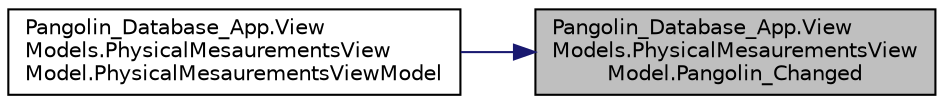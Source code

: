 digraph "Pangolin_Database_App.ViewModels.PhysicalMesaurementsViewModel.Pangolin_Changed"
{
 // LATEX_PDF_SIZE
  edge [fontname="Helvetica",fontsize="10",labelfontname="Helvetica",labelfontsize="10"];
  node [fontname="Helvetica",fontsize="10",shape=record];
  rankdir="RL";
  Node1 [label="Pangolin_Database_App.View\lModels.PhysicalMesaurementsView\lModel.Pangolin_Changed",height=0.2,width=0.4,color="black", fillcolor="grey75", style="filled", fontcolor="black",tooltip="Sets model for pangolin"];
  Node1 -> Node2 [dir="back",color="midnightblue",fontsize="10",style="solid"];
  Node2 [label="Pangolin_Database_App.View\lModels.PhysicalMesaurementsView\lModel.PhysicalMesaurementsViewModel",height=0.2,width=0.4,color="black", fillcolor="white", style="filled",URL="$class_pangolin___database___app_1_1_view_models_1_1_physical_mesaurements_view_model.html#a8de676a3e8f3de6cdec148af2e36fd46",tooltip=" "];
}

